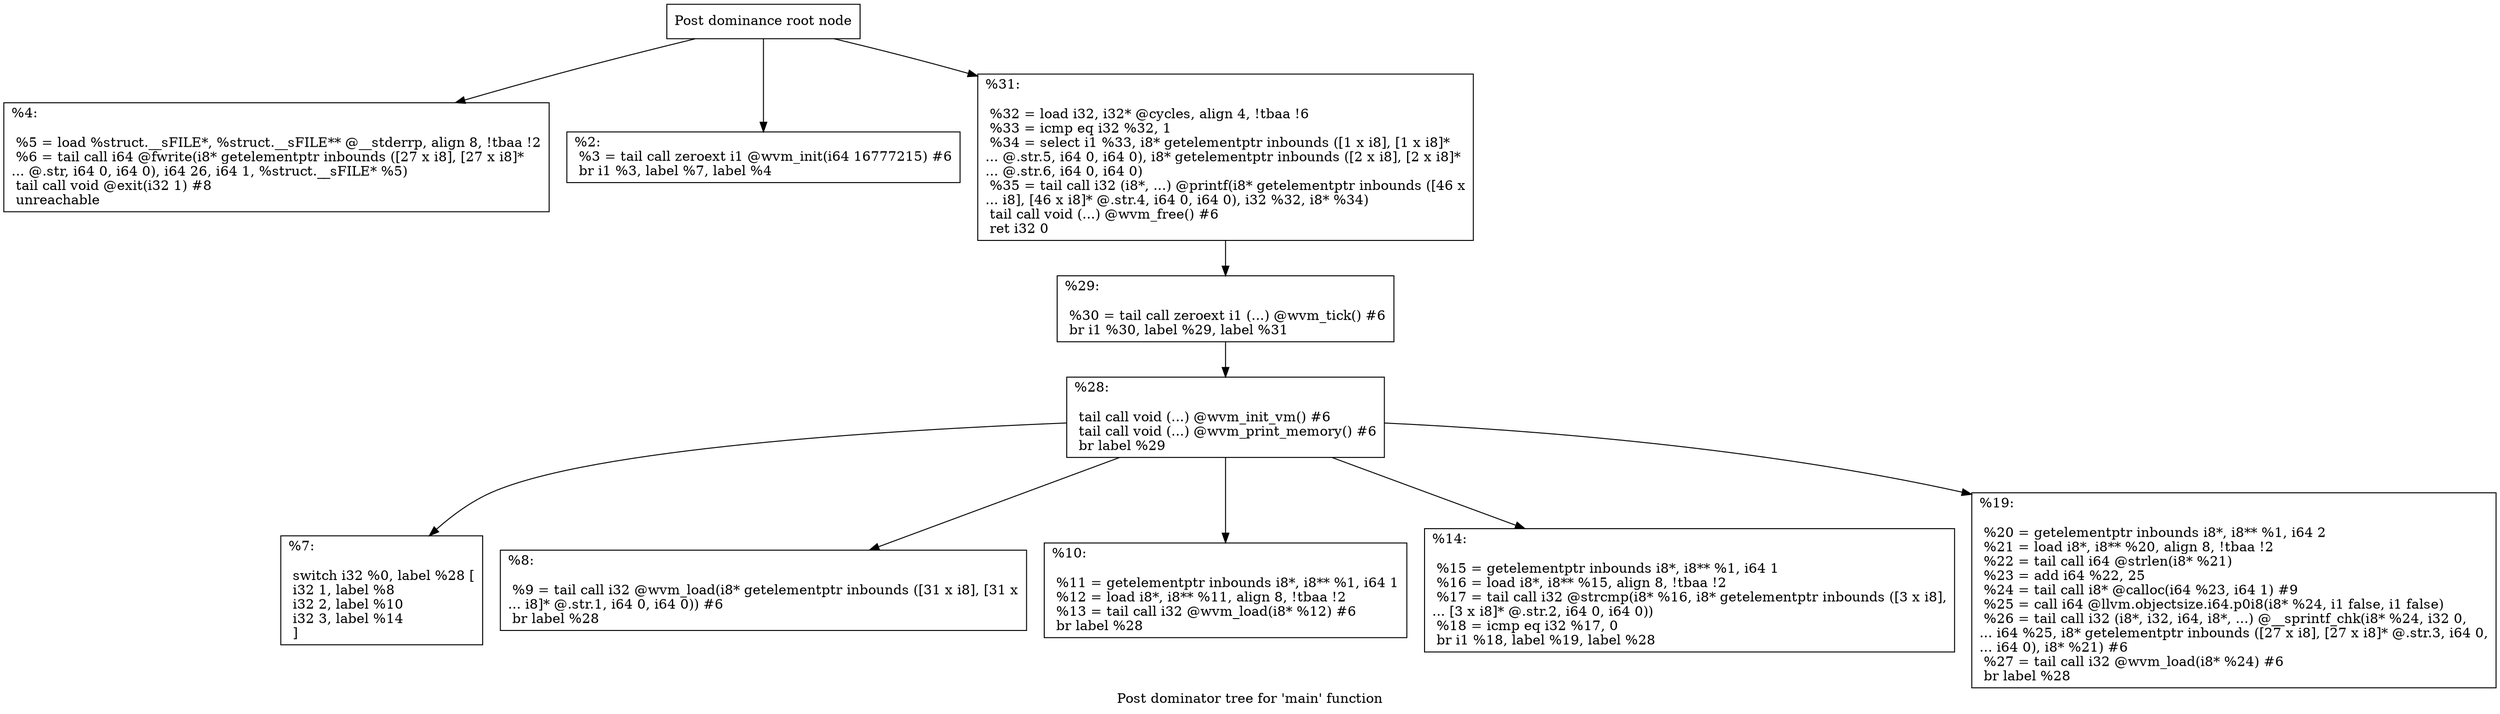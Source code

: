 digraph "Post dominator tree for 'main' function" {
	label="Post dominator tree for 'main' function";

	Node0x7f9984422400 [shape=record,label="{Post dominance root node}"];
	Node0x7f9984422400 -> Node0x7f9984422510;
	Node0x7f9984422400 -> Node0x7f9984422550;
	Node0x7f9984422400 -> Node0x7f9984422590;
	Node0x7f9984422510 [shape=record,label="{%4:\l\l  %5 = load %struct.__sFILE*, %struct.__sFILE** @__stderrp, align 8, !tbaa !2\l  %6 = tail call i64 @fwrite(i8* getelementptr inbounds ([27 x i8], [27 x i8]*\l... @.str, i64 0, i64 0), i64 26, i64 1, %struct.__sFILE* %5)\l  tail call void @exit(i32 1) #8\l  unreachable\l}"];
	Node0x7f9984422550 [shape=record,label="{%2:\l  %3 = tail call zeroext i1 @wvm_init(i64 16777215) #6\l  br i1 %3, label %7, label %4\l}"];
	Node0x7f9984422590 [shape=record,label="{%31:\l\l  %32 = load i32, i32* @cycles, align 4, !tbaa !6\l  %33 = icmp eq i32 %32, 1\l  %34 = select i1 %33, i8* getelementptr inbounds ([1 x i8], [1 x i8]*\l... @.str.5, i64 0, i64 0), i8* getelementptr inbounds ([2 x i8], [2 x i8]*\l... @.str.6, i64 0, i64 0)\l  %35 = tail call i32 (i8*, ...) @printf(i8* getelementptr inbounds ([46 x\l... i8], [46 x i8]* @.str.4, i64 0, i64 0), i32 %32, i8* %34)\l  tail call void (...) @wvm_free() #6\l  ret i32 0\l}"];
	Node0x7f9984422590 -> Node0x7f99844225d0;
	Node0x7f99844225d0 [shape=record,label="{%29:\l\l  %30 = tail call zeroext i1 (...) @wvm_tick() #6\l  br i1 %30, label %29, label %31\l}"];
	Node0x7f99844225d0 -> Node0x7f9984422610;
	Node0x7f9984422610 [shape=record,label="{%28:\l\l  tail call void (...) @wvm_init_vm() #6\l  tail call void (...) @wvm_print_memory() #6\l  br label %29\l}"];
	Node0x7f9984422610 -> Node0x7f9984422650;
	Node0x7f9984422610 -> Node0x7f9984422690;
	Node0x7f9984422610 -> Node0x7f99844226d0;
	Node0x7f9984422610 -> Node0x7f9984422730;
	Node0x7f9984422610 -> Node0x7f9984422770;
	Node0x7f9984422650 [shape=record,label="{%7:\l\l  switch i32 %0, label %28 [\l    i32 1, label %8\l    i32 2, label %10\l    i32 3, label %14\l  ]\l}"];
	Node0x7f9984422690 [shape=record,label="{%8:\l\l  %9 = tail call i32 @wvm_load(i8* getelementptr inbounds ([31 x i8], [31 x\l... i8]* @.str.1, i64 0, i64 0)) #6\l  br label %28\l}"];
	Node0x7f99844226d0 [shape=record,label="{%10:\l\l  %11 = getelementptr inbounds i8*, i8** %1, i64 1\l  %12 = load i8*, i8** %11, align 8, !tbaa !2\l  %13 = tail call i32 @wvm_load(i8* %12) #6\l  br label %28\l}"];
	Node0x7f9984422730 [shape=record,label="{%14:\l\l  %15 = getelementptr inbounds i8*, i8** %1, i64 1\l  %16 = load i8*, i8** %15, align 8, !tbaa !2\l  %17 = tail call i32 @strcmp(i8* %16, i8* getelementptr inbounds ([3 x i8],\l... [3 x i8]* @.str.2, i64 0, i64 0))\l  %18 = icmp eq i32 %17, 0\l  br i1 %18, label %19, label %28\l}"];
	Node0x7f9984422770 [shape=record,label="{%19:\l\l  %20 = getelementptr inbounds i8*, i8** %1, i64 2\l  %21 = load i8*, i8** %20, align 8, !tbaa !2\l  %22 = tail call i64 @strlen(i8* %21)\l  %23 = add i64 %22, 25\l  %24 = tail call i8* @calloc(i64 %23, i64 1) #9\l  %25 = call i64 @llvm.objectsize.i64.p0i8(i8* %24, i1 false, i1 false)\l  %26 = tail call i32 (i8*, i32, i64, i8*, ...) @__sprintf_chk(i8* %24, i32 0,\l... i64 %25, i8* getelementptr inbounds ([27 x i8], [27 x i8]* @.str.3, i64 0,\l... i64 0), i8* %21) #6\l  %27 = tail call i32 @wvm_load(i8* %24) #6\l  br label %28\l}"];
}

